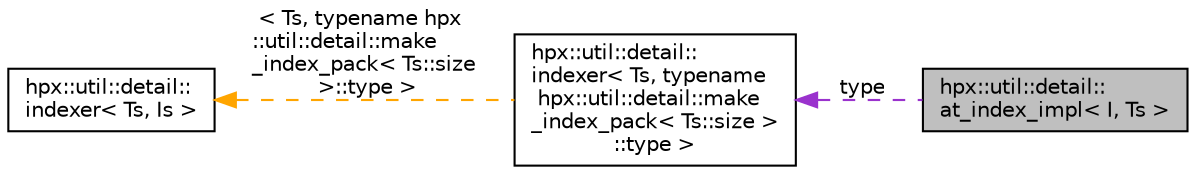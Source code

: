 digraph "hpx::util::detail::at_index_impl&lt; I, Ts &gt;"
{
  edge [fontname="Helvetica",fontsize="10",labelfontname="Helvetica",labelfontsize="10"];
  node [fontname="Helvetica",fontsize="10",shape=record];
  rankdir="LR";
  Node1 [label="hpx::util::detail::\lat_index_impl\< I, Ts \>",height=0.2,width=0.4,color="black", fillcolor="grey75", style="filled", fontcolor="black"];
  Node2 -> Node1 [dir="back",color="darkorchid3",fontsize="10",style="dashed",label=" type" ,fontname="Helvetica"];
  Node2 [label="hpx::util::detail::\lindexer\< Ts, typename\l hpx::util::detail::make\l_index_pack\< Ts::size \>\l::type \>",height=0.2,width=0.4,color="black", fillcolor="white", style="filled",URL="$de/dc0/structhpx_1_1util_1_1detail_1_1indexer.html"];
  Node3 -> Node2 [dir="back",color="orange",fontsize="10",style="dashed",label=" \< Ts, typename hpx\l::util::detail::make\l_index_pack\< Ts::size\l \>::type \>" ,fontname="Helvetica"];
  Node3 [label="hpx::util::detail::\lindexer\< Ts, Is \>",height=0.2,width=0.4,color="black", fillcolor="white", style="filled",URL="$de/dc0/structhpx_1_1util_1_1detail_1_1indexer.html"];
}
